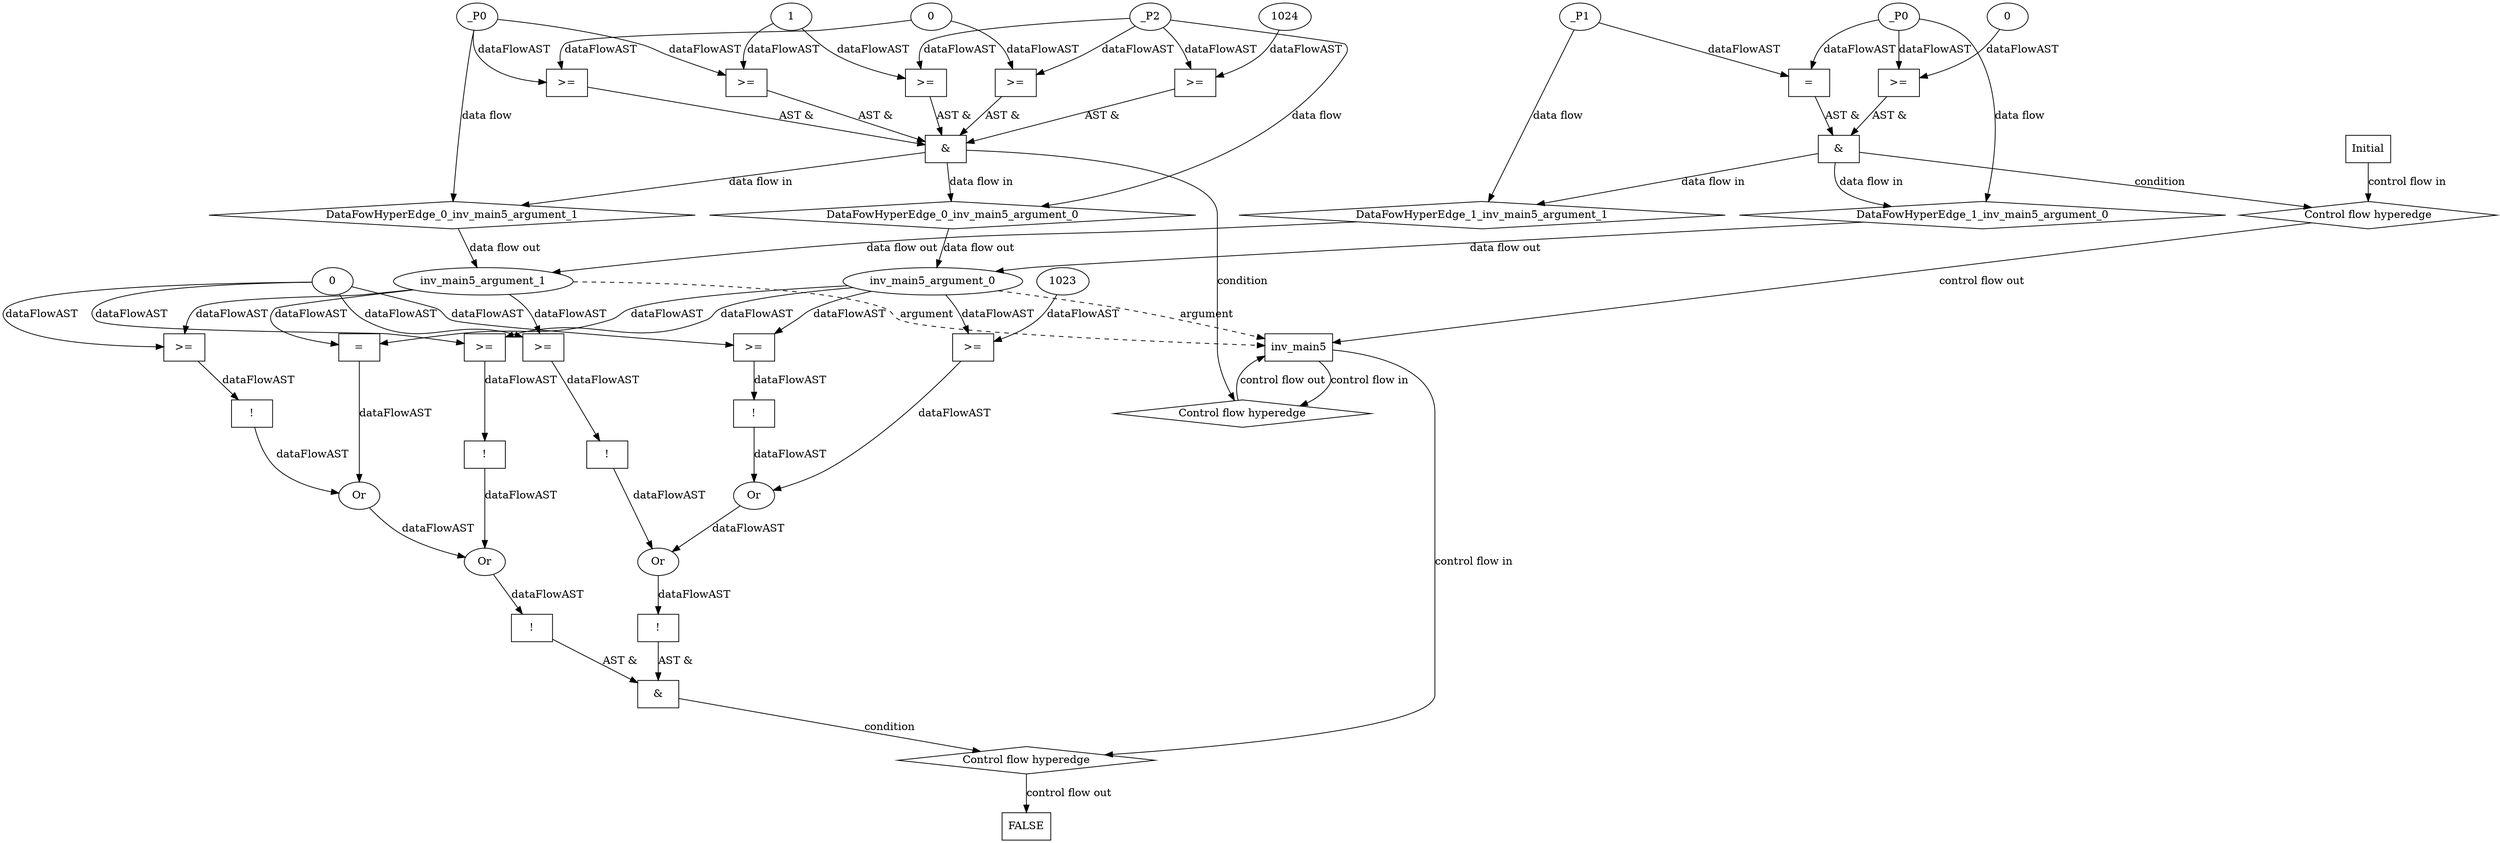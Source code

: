 digraph dag {
"inv_main5" [label="inv_main5" nodeName="inv_main5" class=cfn  shape="rect"];
FALSE [label="FALSE" nodeName=FALSE class=cfn  shape="rect"];
Initial [label="Initial" nodeName=Initial class=cfn  shape="rect"];
ControlFowHyperEdge_0 [label="Control flow hyperedge" nodeName=ControlFowHyperEdge_0 class=controlFlowHyperEdge shape="diamond"];
"inv_main5" -> ControlFowHyperEdge_0 [label="control flow in"]
ControlFowHyperEdge_0 -> "inv_main5" [label="control flow out"]
ControlFowHyperEdge_1 [label="Control flow hyperedge" nodeName=ControlFowHyperEdge_1 class=controlFlowHyperEdge shape="diamond"];
"Initial" -> ControlFowHyperEdge_1 [label="control flow in"]
ControlFowHyperEdge_1 -> "inv_main5" [label="control flow out"]
ControlFowHyperEdge_2 [label="Control flow hyperedge" nodeName=ControlFowHyperEdge_2 class=controlFlowHyperEdge shape="diamond"];
"inv_main5" -> ControlFowHyperEdge_2 [label="control flow in"]
ControlFowHyperEdge_2 -> "FALSE" [label="control flow out"]
"inv_main5_argument_0" [label="inv_main5_argument_0" nodeName=argument0 class=argument  head="inv_main5" shape="oval"];
"inv_main5_argument_0" -> "inv_main5"[label="argument" style="dashed"]
"inv_main5_argument_1" [label="inv_main5_argument_1" nodeName=argument1 class=argument  head="inv_main5" shape="oval"];
"inv_main5_argument_1" -> "inv_main5"[label="argument" style="dashed"]

"xxxinv_main5___inv_main5_0xxx_and" [label="&" nodeName="xxxinv_main5___inv_main5_0xxx_and" class=Operator shape="rect"];
"xxxinv_main5___inv_main5_0xxxguard4_node_0" [label=">=" nodeName="xxxinv_main5___inv_main5_0xxxguard4_node_0" class=Operator  shape="rect"];
"xxxinv_main5___inv_main5_0xxxdataFlow1_node_0" -> "xxxinv_main5___inv_main5_0xxxguard4_node_0"[label="dataFlowAST"]
"xxxinv_main5___inv_main5_0xxxguard_0_node_2" -> "xxxinv_main5___inv_main5_0xxxguard4_node_0"[label="dataFlowAST"]

"xxxinv_main5___inv_main5_0xxxguard4_node_0" -> "xxxinv_main5___inv_main5_0xxx_and" [label="AST &"];
"xxxinv_main5___inv_main5_0xxxguard1_node_0" [label=">=" nodeName="xxxinv_main5___inv_main5_0xxxguard1_node_0" class=Operator  shape="rect"];
"xxxinv_main5___inv_main5_0xxxguard1_node_2" [label="0" nodeName="xxxinv_main5___inv_main5_0xxxguard1_node_2" class=Literal ];
"xxxinv_main5___inv_main5_0xxxdataFlow1_node_0" -> "xxxinv_main5___inv_main5_0xxxguard1_node_0"[label="dataFlowAST"]
"xxxinv_main5___inv_main5_0xxxguard1_node_2" -> "xxxinv_main5___inv_main5_0xxxguard1_node_0"[label="dataFlowAST"]

"xxxinv_main5___inv_main5_0xxxguard1_node_0" -> "xxxinv_main5___inv_main5_0xxx_and" [label="AST &"];
"xxxinv_main5___inv_main5_0xxxguard_0_node_0" [label=">=" nodeName="xxxinv_main5___inv_main5_0xxxguard_0_node_0" class=Operator  shape="rect"];
"xxxinv_main5___inv_main5_0xxxguard_0_node_2" [label="1" nodeName="xxxinv_main5___inv_main5_0xxxguard_0_node_2" class=Literal ];
"xxxinv_main5___inv_main5_0xxxdataFlow_0_node_0" -> "xxxinv_main5___inv_main5_0xxxguard_0_node_0"[label="dataFlowAST"]
"xxxinv_main5___inv_main5_0xxxguard_0_node_2" -> "xxxinv_main5___inv_main5_0xxxguard_0_node_0"[label="dataFlowAST"]

"xxxinv_main5___inv_main5_0xxxguard_0_node_0" -> "xxxinv_main5___inv_main5_0xxx_and" [label="AST &"];
"xxxinv_main5___inv_main5_0xxxguard3_node_0" [label=">=" nodeName="xxxinv_main5___inv_main5_0xxxguard3_node_0" class=Operator  shape="rect"];
"xxxinv_main5___inv_main5_0xxxdataFlow_0_node_0" -> "xxxinv_main5___inv_main5_0xxxguard3_node_0"[label="dataFlowAST"]
"xxxinv_main5___inv_main5_0xxxguard1_node_2" -> "xxxinv_main5___inv_main5_0xxxguard3_node_0"[label="dataFlowAST"]

"xxxinv_main5___inv_main5_0xxxguard3_node_0" -> "xxxinv_main5___inv_main5_0xxx_and" [label="AST &"];
"xxxinv_main5___inv_main5_0xxxguard2_node_0" [label=">=" nodeName="xxxinv_main5___inv_main5_0xxxguard2_node_0" class=Operator  shape="rect"];
"xxxinv_main5___inv_main5_0xxxguard2_node_1" [label="1024" nodeName="xxxinv_main5___inv_main5_0xxxguard2_node_1" class=Literal ];
"xxxinv_main5___inv_main5_0xxxguard2_node_1" -> "xxxinv_main5___inv_main5_0xxxguard2_node_0"[label="dataFlowAST"]
"xxxinv_main5___inv_main5_0xxxdataFlow_0_node_0" -> "xxxinv_main5___inv_main5_0xxxguard2_node_0"[label="dataFlowAST"]

"xxxinv_main5___inv_main5_0xxxguard2_node_0" -> "xxxinv_main5___inv_main5_0xxx_and" [label="AST &"];
"xxxinv_main5___inv_main5_0xxx_and" -> "ControlFowHyperEdge_0" [label="condition"];
"xxxinv_main5___inv_main5_0xxxdataFlow_0_node_0" [label="_P2" nodeName="xxxinv_main5___inv_main5_0xxxdataFlow_0_node_0" class=Constant ];

"xxxinv_main5___inv_main5_0xxxdataFlow_0_node_0" -> "DataFowHyperEdge_0_inv_main5_argument_0" [label="data flow"];
"xxxinv_main5___inv_main5_0xxxdataFlow1_node_0" [label="_P0" nodeName="xxxinv_main5___inv_main5_0xxxdataFlow1_node_0" class=Constant ];

"xxxinv_main5___inv_main5_0xxxdataFlow1_node_0" -> "DataFowHyperEdge_0_inv_main5_argument_1" [label="data flow"];
"xxxinv_main5___Initial_1xxx_and" [label="&" nodeName="xxxinv_main5___Initial_1xxx_and" class=Operator shape="rect"];
"xxxinv_main5___Initial_1xxxguard_0_node_0" [label=">=" nodeName="xxxinv_main5___Initial_1xxxguard_0_node_0" class=Operator  shape="rect"];
"xxxinv_main5___Initial_1xxxguard_0_node_2" [label="0" nodeName="xxxinv_main5___Initial_1xxxguard_0_node_2" class=Literal ];
"xxxinv_main5___Initial_1xxxdataFlow_0_node_0" -> "xxxinv_main5___Initial_1xxxguard_0_node_0"[label="dataFlowAST"]
"xxxinv_main5___Initial_1xxxguard_0_node_2" -> "xxxinv_main5___Initial_1xxxguard_0_node_0"[label="dataFlowAST"]

"xxxinv_main5___Initial_1xxxguard_0_node_0" -> "xxxinv_main5___Initial_1xxx_and" [label="AST &"];
"xxxinv_main5___Initial_1xxxguard1_node_0" [label="=" nodeName="xxxinv_main5___Initial_1xxxguard1_node_0" class=Operator  shape="rect"];
"xxxinv_main5___Initial_1xxxdataFlow1_node_0" -> "xxxinv_main5___Initial_1xxxguard1_node_0"[label="dataFlowAST"]
"xxxinv_main5___Initial_1xxxdataFlow_0_node_0" -> "xxxinv_main5___Initial_1xxxguard1_node_0"[label="dataFlowAST"]

"xxxinv_main5___Initial_1xxxguard1_node_0" -> "xxxinv_main5___Initial_1xxx_and" [label="AST &"];
"xxxinv_main5___Initial_1xxx_and" -> "ControlFowHyperEdge_1" [label="condition"];
"xxxinv_main5___Initial_1xxxdataFlow_0_node_0" [label="_P0" nodeName="xxxinv_main5___Initial_1xxxdataFlow_0_node_0" class=Constant ];

"xxxinv_main5___Initial_1xxxdataFlow_0_node_0" -> "DataFowHyperEdge_1_inv_main5_argument_0" [label="data flow"];
"xxxinv_main5___Initial_1xxxdataFlow1_node_0" [label="_P1" nodeName="xxxinv_main5___Initial_1xxxdataFlow1_node_0" class=Constant ];

"xxxinv_main5___Initial_1xxxdataFlow1_node_0" -> "DataFowHyperEdge_1_inv_main5_argument_1" [label="data flow"];
"xxxFALSE___inv_main5_2xxx_and" [label="&" nodeName="xxxFALSE___inv_main5_2xxx_and" class=Operator shape="rect"];
"xxxFALSE___inv_main5_2xxxguard_0_node_0" [label="!" nodeName="xxxFALSE___inv_main5_2xxxguard_0_node_0" class=Operator shape="rect"];
"xxxFALSE___inv_main5_2xxxguard_0_node_1" [label="Or" nodeName="xxxFALSE___inv_main5_2xxxguard_0_node_1" class=Operator ];
"xxxFALSE___inv_main5_2xxxguard_0_node_2" [label="Or" nodeName="xxxFALSE___inv_main5_2xxxguard_0_node_2" class=Operator ];
"xxxFALSE___inv_main5_2xxxguard_0_node_3" [label="=" nodeName="xxxFALSE___inv_main5_2xxxguard_0_node_3" class=Operator  shape="rect"];
"xxxFALSE___inv_main5_2xxxguard_0_node_6" [label="!" nodeName="xxxFALSE___inv_main5_2xxxguard_0_node_6" class=Operator shape="rect"];
"xxxFALSE___inv_main5_2xxxguard_0_node_7" [label=">=" nodeName="xxxFALSE___inv_main5_2xxxguard_0_node_7" class=Operator  shape="rect"];
"xxxFALSE___inv_main5_2xxxguard_0_node_9" [label="0" nodeName="xxxFALSE___inv_main5_2xxxguard_0_node_9" class=Literal ];
"xxxFALSE___inv_main5_2xxxguard_0_node_10" [label="!" nodeName="xxxFALSE___inv_main5_2xxxguard_0_node_10" class=Operator shape="rect"];
"xxxFALSE___inv_main5_2xxxguard_0_node_11" [label=">=" nodeName="xxxFALSE___inv_main5_2xxxguard_0_node_11" class=Operator  shape="rect"];
"xxxFALSE___inv_main5_2xxxguard_0_node_1" -> "xxxFALSE___inv_main5_2xxxguard_0_node_0"[label="dataFlowAST"]
"xxxFALSE___inv_main5_2xxxguard_0_node_2" -> "xxxFALSE___inv_main5_2xxxguard_0_node_1"[label="dataFlowAST"]
"xxxFALSE___inv_main5_2xxxguard_0_node_10" -> "xxxFALSE___inv_main5_2xxxguard_0_node_1"[label="dataFlowAST"]
"xxxFALSE___inv_main5_2xxxguard_0_node_3" -> "xxxFALSE___inv_main5_2xxxguard_0_node_2"[label="dataFlowAST"]
"xxxFALSE___inv_main5_2xxxguard_0_node_6" -> "xxxFALSE___inv_main5_2xxxguard_0_node_2"[label="dataFlowAST"]
"inv_main5_argument_0" -> "xxxFALSE___inv_main5_2xxxguard_0_node_3"[label="dataFlowAST"]
"inv_main5_argument_1" -> "xxxFALSE___inv_main5_2xxxguard_0_node_3"[label="dataFlowAST"]
"xxxFALSE___inv_main5_2xxxguard_0_node_7" -> "xxxFALSE___inv_main5_2xxxguard_0_node_6"[label="dataFlowAST"]
"inv_main5_argument_1" -> "xxxFALSE___inv_main5_2xxxguard_0_node_7"[label="dataFlowAST"]
"xxxFALSE___inv_main5_2xxxguard_0_node_9" -> "xxxFALSE___inv_main5_2xxxguard_0_node_7"[label="dataFlowAST"]
"xxxFALSE___inv_main5_2xxxguard_0_node_11" -> "xxxFALSE___inv_main5_2xxxguard_0_node_10"[label="dataFlowAST"]
"inv_main5_argument_0" -> "xxxFALSE___inv_main5_2xxxguard_0_node_11"[label="dataFlowAST"]
"xxxFALSE___inv_main5_2xxxguard_0_node_9" -> "xxxFALSE___inv_main5_2xxxguard_0_node_11"[label="dataFlowAST"]

"xxxFALSE___inv_main5_2xxxguard_0_node_0" -> "xxxFALSE___inv_main5_2xxx_and" [label="AST &"];
"xxxFALSE___inv_main5_2xxxguard1_node_0" [label="!" nodeName="xxxFALSE___inv_main5_2xxxguard1_node_0" class=Operator shape="rect"];
"xxxFALSE___inv_main5_2xxxguard1_node_1" [label="Or" nodeName="xxxFALSE___inv_main5_2xxxguard1_node_1" class=Operator ];
"xxxFALSE___inv_main5_2xxxguard1_node_2" [label="Or" nodeName="xxxFALSE___inv_main5_2xxxguard1_node_2" class=Operator ];
"xxxFALSE___inv_main5_2xxxguard1_node_3" [label="!" nodeName="xxxFALSE___inv_main5_2xxxguard1_node_3" class=Operator shape="rect"];
"xxxFALSE___inv_main5_2xxxguard1_node_4" [label=">=" nodeName="xxxFALSE___inv_main5_2xxxguard1_node_4" class=Operator  shape="rect"];
"xxxFALSE___inv_main5_2xxxguard1_node_7" [label=">=" nodeName="xxxFALSE___inv_main5_2xxxguard1_node_7" class=Operator  shape="rect"];
"xxxFALSE___inv_main5_2xxxguard1_node_8" [label="1023" nodeName="xxxFALSE___inv_main5_2xxxguard1_node_8" class=Literal ];
"xxxFALSE___inv_main5_2xxxguard1_node_10" [label="!" nodeName="xxxFALSE___inv_main5_2xxxguard1_node_10" class=Operator shape="rect"];
"xxxFALSE___inv_main5_2xxxguard1_node_11" [label=">=" nodeName="xxxFALSE___inv_main5_2xxxguard1_node_11" class=Operator  shape="rect"];
"xxxFALSE___inv_main5_2xxxguard1_node_1" -> "xxxFALSE___inv_main5_2xxxguard1_node_0"[label="dataFlowAST"]
"xxxFALSE___inv_main5_2xxxguard1_node_2" -> "xxxFALSE___inv_main5_2xxxguard1_node_1"[label="dataFlowAST"]
"xxxFALSE___inv_main5_2xxxguard1_node_10" -> "xxxFALSE___inv_main5_2xxxguard1_node_1"[label="dataFlowAST"]
"xxxFALSE___inv_main5_2xxxguard1_node_3" -> "xxxFALSE___inv_main5_2xxxguard1_node_2"[label="dataFlowAST"]
"xxxFALSE___inv_main5_2xxxguard1_node_7" -> "xxxFALSE___inv_main5_2xxxguard1_node_2"[label="dataFlowAST"]
"xxxFALSE___inv_main5_2xxxguard1_node_4" -> "xxxFALSE___inv_main5_2xxxguard1_node_3"[label="dataFlowAST"]
"inv_main5_argument_0" -> "xxxFALSE___inv_main5_2xxxguard1_node_4"[label="dataFlowAST"]
"xxxFALSE___inv_main5_2xxxguard_0_node_9" -> "xxxFALSE___inv_main5_2xxxguard1_node_4"[label="dataFlowAST"]
"xxxFALSE___inv_main5_2xxxguard1_node_8" -> "xxxFALSE___inv_main5_2xxxguard1_node_7"[label="dataFlowAST"]
"inv_main5_argument_0" -> "xxxFALSE___inv_main5_2xxxguard1_node_7"[label="dataFlowAST"]
"xxxFALSE___inv_main5_2xxxguard1_node_11" -> "xxxFALSE___inv_main5_2xxxguard1_node_10"[label="dataFlowAST"]
"inv_main5_argument_1" -> "xxxFALSE___inv_main5_2xxxguard1_node_11"[label="dataFlowAST"]
"xxxFALSE___inv_main5_2xxxguard_0_node_9" -> "xxxFALSE___inv_main5_2xxxguard1_node_11"[label="dataFlowAST"]

"xxxFALSE___inv_main5_2xxxguard1_node_0" -> "xxxFALSE___inv_main5_2xxx_and" [label="AST &"];
"xxxFALSE___inv_main5_2xxx_and" -> "ControlFowHyperEdge_2" [label="condition"];
"DataFowHyperEdge_0_inv_main5_argument_0" [label="DataFowHyperEdge_0_inv_main5_argument_0" nodeName="DataFowHyperEdge_0_inv_main5_argument_0" class=DataFlowHyperedge shape="diamond"];
"DataFowHyperEdge_0_inv_main5_argument_0" -> "inv_main5_argument_0"[label="data flow out"]
"xxxinv_main5___inv_main5_0xxx_and" -> "DataFowHyperEdge_0_inv_main5_argument_0"[label="data flow in"]
"DataFowHyperEdge_0_inv_main5_argument_1" [label="DataFowHyperEdge_0_inv_main5_argument_1" nodeName="DataFowHyperEdge_0_inv_main5_argument_1" class=DataFlowHyperedge shape="diamond"];
"DataFowHyperEdge_0_inv_main5_argument_1" -> "inv_main5_argument_1"[label="data flow out"]
"xxxinv_main5___inv_main5_0xxx_and" -> "DataFowHyperEdge_0_inv_main5_argument_1"[label="data flow in"]
"DataFowHyperEdge_1_inv_main5_argument_0" [label="DataFowHyperEdge_1_inv_main5_argument_0" nodeName="DataFowHyperEdge_1_inv_main5_argument_0" class=DataFlowHyperedge shape="diamond"];
"DataFowHyperEdge_1_inv_main5_argument_0" -> "inv_main5_argument_0"[label="data flow out"]
"xxxinv_main5___Initial_1xxx_and" -> "DataFowHyperEdge_1_inv_main5_argument_0"[label="data flow in"]
"DataFowHyperEdge_1_inv_main5_argument_1" [label="DataFowHyperEdge_1_inv_main5_argument_1" nodeName="DataFowHyperEdge_1_inv_main5_argument_1" class=DataFlowHyperedge shape="diamond"];
"DataFowHyperEdge_1_inv_main5_argument_1" -> "inv_main5_argument_1"[label="data flow out"]
"xxxinv_main5___Initial_1xxx_and" -> "DataFowHyperEdge_1_inv_main5_argument_1"[label="data flow in"]




}
